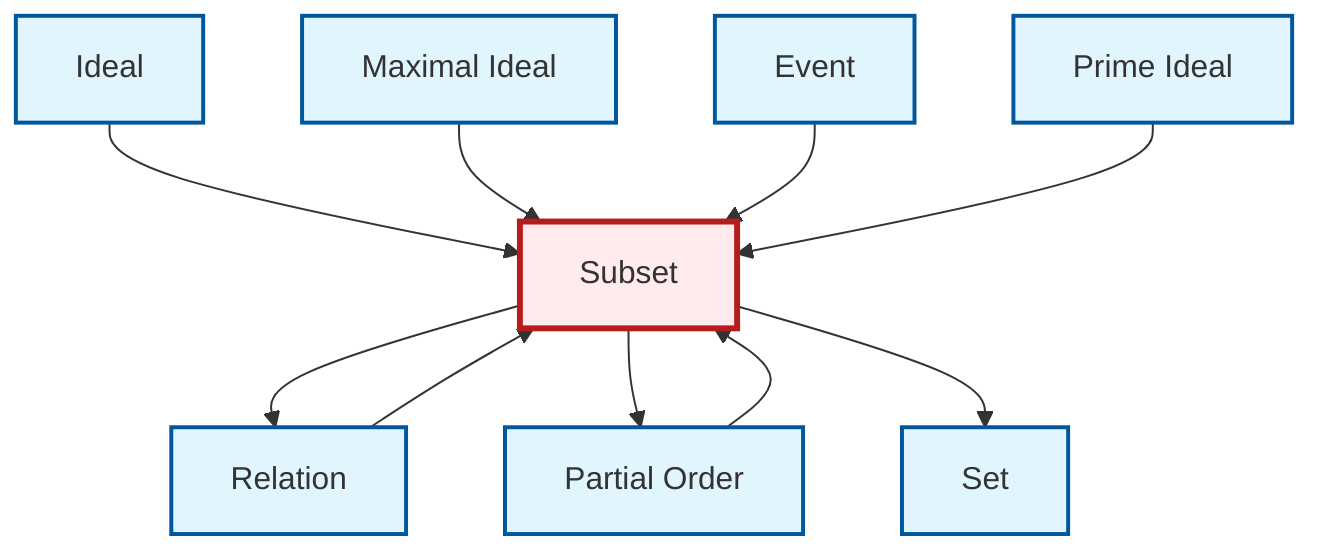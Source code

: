graph TD
    classDef definition fill:#e1f5fe,stroke:#01579b,stroke-width:2px
    classDef theorem fill:#f3e5f5,stroke:#4a148c,stroke-width:2px
    classDef axiom fill:#fff3e0,stroke:#e65100,stroke-width:2px
    classDef example fill:#e8f5e9,stroke:#1b5e20,stroke-width:2px
    classDef current fill:#ffebee,stroke:#b71c1c,stroke-width:3px
    def-subset["Subset"]:::definition
    def-ideal["Ideal"]:::definition
    def-maximal-ideal["Maximal Ideal"]:::definition
    def-set["Set"]:::definition
    def-event["Event"]:::definition
    def-relation["Relation"]:::definition
    def-prime-ideal["Prime Ideal"]:::definition
    def-partial-order["Partial Order"]:::definition
    def-ideal --> def-subset
    def-partial-order --> def-subset
    def-subset --> def-relation
    def-maximal-ideal --> def-subset
    def-event --> def-subset
    def-prime-ideal --> def-subset
    def-relation --> def-subset
    def-subset --> def-partial-order
    def-subset --> def-set
    class def-subset current